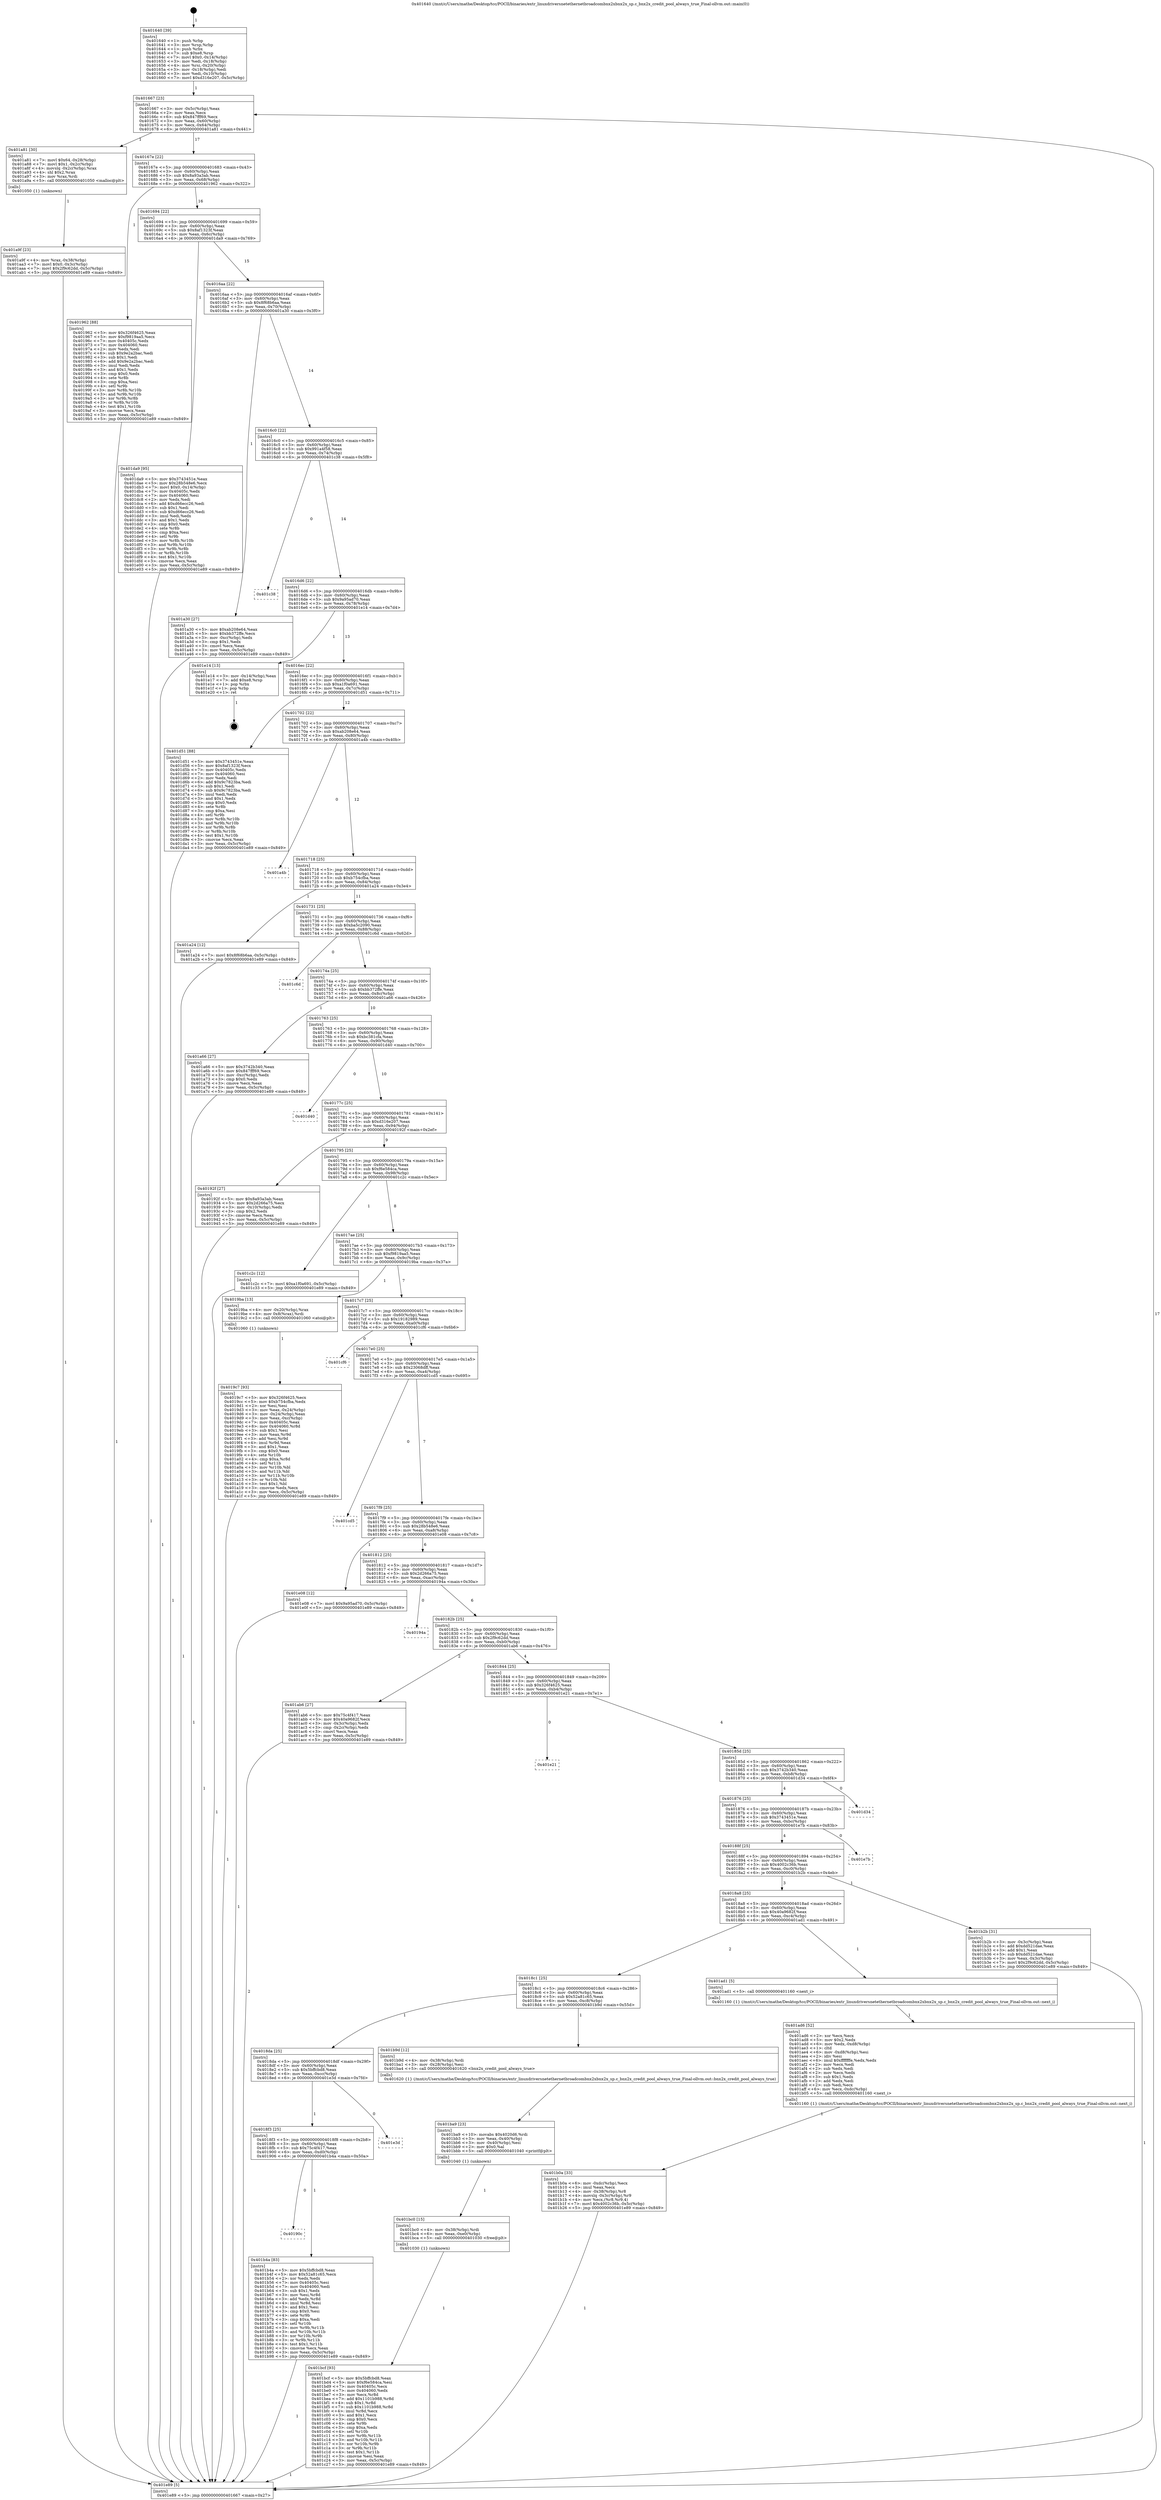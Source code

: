 digraph "0x401640" {
  label = "0x401640 (/mnt/c/Users/mathe/Desktop/tcc/POCII/binaries/extr_linuxdriversnetethernetbroadcombnx2xbnx2x_sp.c_bnx2x_credit_pool_always_true_Final-ollvm.out::main(0))"
  labelloc = "t"
  node[shape=record]

  Entry [label="",width=0.3,height=0.3,shape=circle,fillcolor=black,style=filled]
  "0x401667" [label="{
     0x401667 [23]\l
     | [instrs]\l
     &nbsp;&nbsp;0x401667 \<+3\>: mov -0x5c(%rbp),%eax\l
     &nbsp;&nbsp;0x40166a \<+2\>: mov %eax,%ecx\l
     &nbsp;&nbsp;0x40166c \<+6\>: sub $0x847fff69,%ecx\l
     &nbsp;&nbsp;0x401672 \<+3\>: mov %eax,-0x60(%rbp)\l
     &nbsp;&nbsp;0x401675 \<+3\>: mov %ecx,-0x64(%rbp)\l
     &nbsp;&nbsp;0x401678 \<+6\>: je 0000000000401a81 \<main+0x441\>\l
  }"]
  "0x401a81" [label="{
     0x401a81 [30]\l
     | [instrs]\l
     &nbsp;&nbsp;0x401a81 \<+7\>: movl $0x64,-0x28(%rbp)\l
     &nbsp;&nbsp;0x401a88 \<+7\>: movl $0x1,-0x2c(%rbp)\l
     &nbsp;&nbsp;0x401a8f \<+4\>: movslq -0x2c(%rbp),%rax\l
     &nbsp;&nbsp;0x401a93 \<+4\>: shl $0x2,%rax\l
     &nbsp;&nbsp;0x401a97 \<+3\>: mov %rax,%rdi\l
     &nbsp;&nbsp;0x401a9a \<+5\>: call 0000000000401050 \<malloc@plt\>\l
     | [calls]\l
     &nbsp;&nbsp;0x401050 \{1\} (unknown)\l
  }"]
  "0x40167e" [label="{
     0x40167e [22]\l
     | [instrs]\l
     &nbsp;&nbsp;0x40167e \<+5\>: jmp 0000000000401683 \<main+0x43\>\l
     &nbsp;&nbsp;0x401683 \<+3\>: mov -0x60(%rbp),%eax\l
     &nbsp;&nbsp;0x401686 \<+5\>: sub $0x8a93a3ab,%eax\l
     &nbsp;&nbsp;0x40168b \<+3\>: mov %eax,-0x68(%rbp)\l
     &nbsp;&nbsp;0x40168e \<+6\>: je 0000000000401962 \<main+0x322\>\l
  }"]
  Exit [label="",width=0.3,height=0.3,shape=circle,fillcolor=black,style=filled,peripheries=2]
  "0x401962" [label="{
     0x401962 [88]\l
     | [instrs]\l
     &nbsp;&nbsp;0x401962 \<+5\>: mov $0x326f4625,%eax\l
     &nbsp;&nbsp;0x401967 \<+5\>: mov $0xf9819aa5,%ecx\l
     &nbsp;&nbsp;0x40196c \<+7\>: mov 0x40405c,%edx\l
     &nbsp;&nbsp;0x401973 \<+7\>: mov 0x404060,%esi\l
     &nbsp;&nbsp;0x40197a \<+2\>: mov %edx,%edi\l
     &nbsp;&nbsp;0x40197c \<+6\>: sub $0x9e2a2bac,%edi\l
     &nbsp;&nbsp;0x401982 \<+3\>: sub $0x1,%edi\l
     &nbsp;&nbsp;0x401985 \<+6\>: add $0x9e2a2bac,%edi\l
     &nbsp;&nbsp;0x40198b \<+3\>: imul %edi,%edx\l
     &nbsp;&nbsp;0x40198e \<+3\>: and $0x1,%edx\l
     &nbsp;&nbsp;0x401991 \<+3\>: cmp $0x0,%edx\l
     &nbsp;&nbsp;0x401994 \<+4\>: sete %r8b\l
     &nbsp;&nbsp;0x401998 \<+3\>: cmp $0xa,%esi\l
     &nbsp;&nbsp;0x40199b \<+4\>: setl %r9b\l
     &nbsp;&nbsp;0x40199f \<+3\>: mov %r8b,%r10b\l
     &nbsp;&nbsp;0x4019a2 \<+3\>: and %r9b,%r10b\l
     &nbsp;&nbsp;0x4019a5 \<+3\>: xor %r9b,%r8b\l
     &nbsp;&nbsp;0x4019a8 \<+3\>: or %r8b,%r10b\l
     &nbsp;&nbsp;0x4019ab \<+4\>: test $0x1,%r10b\l
     &nbsp;&nbsp;0x4019af \<+3\>: cmovne %ecx,%eax\l
     &nbsp;&nbsp;0x4019b2 \<+3\>: mov %eax,-0x5c(%rbp)\l
     &nbsp;&nbsp;0x4019b5 \<+5\>: jmp 0000000000401e89 \<main+0x849\>\l
  }"]
  "0x401694" [label="{
     0x401694 [22]\l
     | [instrs]\l
     &nbsp;&nbsp;0x401694 \<+5\>: jmp 0000000000401699 \<main+0x59\>\l
     &nbsp;&nbsp;0x401699 \<+3\>: mov -0x60(%rbp),%eax\l
     &nbsp;&nbsp;0x40169c \<+5\>: sub $0x8af1323f,%eax\l
     &nbsp;&nbsp;0x4016a1 \<+3\>: mov %eax,-0x6c(%rbp)\l
     &nbsp;&nbsp;0x4016a4 \<+6\>: je 0000000000401da9 \<main+0x769\>\l
  }"]
  "0x401bcf" [label="{
     0x401bcf [93]\l
     | [instrs]\l
     &nbsp;&nbsp;0x401bcf \<+5\>: mov $0x5bffcbd8,%eax\l
     &nbsp;&nbsp;0x401bd4 \<+5\>: mov $0xf6e584ca,%esi\l
     &nbsp;&nbsp;0x401bd9 \<+7\>: mov 0x40405c,%ecx\l
     &nbsp;&nbsp;0x401be0 \<+7\>: mov 0x404060,%edx\l
     &nbsp;&nbsp;0x401be7 \<+3\>: mov %ecx,%r8d\l
     &nbsp;&nbsp;0x401bea \<+7\>: add $0x1101b988,%r8d\l
     &nbsp;&nbsp;0x401bf1 \<+4\>: sub $0x1,%r8d\l
     &nbsp;&nbsp;0x401bf5 \<+7\>: sub $0x1101b988,%r8d\l
     &nbsp;&nbsp;0x401bfc \<+4\>: imul %r8d,%ecx\l
     &nbsp;&nbsp;0x401c00 \<+3\>: and $0x1,%ecx\l
     &nbsp;&nbsp;0x401c03 \<+3\>: cmp $0x0,%ecx\l
     &nbsp;&nbsp;0x401c06 \<+4\>: sete %r9b\l
     &nbsp;&nbsp;0x401c0a \<+3\>: cmp $0xa,%edx\l
     &nbsp;&nbsp;0x401c0d \<+4\>: setl %r10b\l
     &nbsp;&nbsp;0x401c11 \<+3\>: mov %r9b,%r11b\l
     &nbsp;&nbsp;0x401c14 \<+3\>: and %r10b,%r11b\l
     &nbsp;&nbsp;0x401c17 \<+3\>: xor %r10b,%r9b\l
     &nbsp;&nbsp;0x401c1a \<+3\>: or %r9b,%r11b\l
     &nbsp;&nbsp;0x401c1d \<+4\>: test $0x1,%r11b\l
     &nbsp;&nbsp;0x401c21 \<+3\>: cmovne %esi,%eax\l
     &nbsp;&nbsp;0x401c24 \<+3\>: mov %eax,-0x5c(%rbp)\l
     &nbsp;&nbsp;0x401c27 \<+5\>: jmp 0000000000401e89 \<main+0x849\>\l
  }"]
  "0x401da9" [label="{
     0x401da9 [95]\l
     | [instrs]\l
     &nbsp;&nbsp;0x401da9 \<+5\>: mov $0x3743451e,%eax\l
     &nbsp;&nbsp;0x401dae \<+5\>: mov $0x28b548e6,%ecx\l
     &nbsp;&nbsp;0x401db3 \<+7\>: movl $0x0,-0x14(%rbp)\l
     &nbsp;&nbsp;0x401dba \<+7\>: mov 0x40405c,%edx\l
     &nbsp;&nbsp;0x401dc1 \<+7\>: mov 0x404060,%esi\l
     &nbsp;&nbsp;0x401dc8 \<+2\>: mov %edx,%edi\l
     &nbsp;&nbsp;0x401dca \<+6\>: add $0xd66ecc26,%edi\l
     &nbsp;&nbsp;0x401dd0 \<+3\>: sub $0x1,%edi\l
     &nbsp;&nbsp;0x401dd3 \<+6\>: sub $0xd66ecc26,%edi\l
     &nbsp;&nbsp;0x401dd9 \<+3\>: imul %edi,%edx\l
     &nbsp;&nbsp;0x401ddc \<+3\>: and $0x1,%edx\l
     &nbsp;&nbsp;0x401ddf \<+3\>: cmp $0x0,%edx\l
     &nbsp;&nbsp;0x401de2 \<+4\>: sete %r8b\l
     &nbsp;&nbsp;0x401de6 \<+3\>: cmp $0xa,%esi\l
     &nbsp;&nbsp;0x401de9 \<+4\>: setl %r9b\l
     &nbsp;&nbsp;0x401ded \<+3\>: mov %r8b,%r10b\l
     &nbsp;&nbsp;0x401df0 \<+3\>: and %r9b,%r10b\l
     &nbsp;&nbsp;0x401df3 \<+3\>: xor %r9b,%r8b\l
     &nbsp;&nbsp;0x401df6 \<+3\>: or %r8b,%r10b\l
     &nbsp;&nbsp;0x401df9 \<+4\>: test $0x1,%r10b\l
     &nbsp;&nbsp;0x401dfd \<+3\>: cmovne %ecx,%eax\l
     &nbsp;&nbsp;0x401e00 \<+3\>: mov %eax,-0x5c(%rbp)\l
     &nbsp;&nbsp;0x401e03 \<+5\>: jmp 0000000000401e89 \<main+0x849\>\l
  }"]
  "0x4016aa" [label="{
     0x4016aa [22]\l
     | [instrs]\l
     &nbsp;&nbsp;0x4016aa \<+5\>: jmp 00000000004016af \<main+0x6f\>\l
     &nbsp;&nbsp;0x4016af \<+3\>: mov -0x60(%rbp),%eax\l
     &nbsp;&nbsp;0x4016b2 \<+5\>: sub $0x8f68b6aa,%eax\l
     &nbsp;&nbsp;0x4016b7 \<+3\>: mov %eax,-0x70(%rbp)\l
     &nbsp;&nbsp;0x4016ba \<+6\>: je 0000000000401a30 \<main+0x3f0\>\l
  }"]
  "0x401bc0" [label="{
     0x401bc0 [15]\l
     | [instrs]\l
     &nbsp;&nbsp;0x401bc0 \<+4\>: mov -0x38(%rbp),%rdi\l
     &nbsp;&nbsp;0x401bc4 \<+6\>: mov %eax,-0xe0(%rbp)\l
     &nbsp;&nbsp;0x401bca \<+5\>: call 0000000000401030 \<free@plt\>\l
     | [calls]\l
     &nbsp;&nbsp;0x401030 \{1\} (unknown)\l
  }"]
  "0x401a30" [label="{
     0x401a30 [27]\l
     | [instrs]\l
     &nbsp;&nbsp;0x401a30 \<+5\>: mov $0xab208e64,%eax\l
     &nbsp;&nbsp;0x401a35 \<+5\>: mov $0xbb372ffe,%ecx\l
     &nbsp;&nbsp;0x401a3a \<+3\>: mov -0xc(%rbp),%edx\l
     &nbsp;&nbsp;0x401a3d \<+3\>: cmp $0x1,%edx\l
     &nbsp;&nbsp;0x401a40 \<+3\>: cmovl %ecx,%eax\l
     &nbsp;&nbsp;0x401a43 \<+3\>: mov %eax,-0x5c(%rbp)\l
     &nbsp;&nbsp;0x401a46 \<+5\>: jmp 0000000000401e89 \<main+0x849\>\l
  }"]
  "0x4016c0" [label="{
     0x4016c0 [22]\l
     | [instrs]\l
     &nbsp;&nbsp;0x4016c0 \<+5\>: jmp 00000000004016c5 \<main+0x85\>\l
     &nbsp;&nbsp;0x4016c5 \<+3\>: mov -0x60(%rbp),%eax\l
     &nbsp;&nbsp;0x4016c8 \<+5\>: sub $0x991a4f58,%eax\l
     &nbsp;&nbsp;0x4016cd \<+3\>: mov %eax,-0x74(%rbp)\l
     &nbsp;&nbsp;0x4016d0 \<+6\>: je 0000000000401c38 \<main+0x5f8\>\l
  }"]
  "0x401ba9" [label="{
     0x401ba9 [23]\l
     | [instrs]\l
     &nbsp;&nbsp;0x401ba9 \<+10\>: movabs $0x4020d6,%rdi\l
     &nbsp;&nbsp;0x401bb3 \<+3\>: mov %eax,-0x40(%rbp)\l
     &nbsp;&nbsp;0x401bb6 \<+3\>: mov -0x40(%rbp),%esi\l
     &nbsp;&nbsp;0x401bb9 \<+2\>: mov $0x0,%al\l
     &nbsp;&nbsp;0x401bbb \<+5\>: call 0000000000401040 \<printf@plt\>\l
     | [calls]\l
     &nbsp;&nbsp;0x401040 \{1\} (unknown)\l
  }"]
  "0x401c38" [label="{
     0x401c38\l
  }", style=dashed]
  "0x4016d6" [label="{
     0x4016d6 [22]\l
     | [instrs]\l
     &nbsp;&nbsp;0x4016d6 \<+5\>: jmp 00000000004016db \<main+0x9b\>\l
     &nbsp;&nbsp;0x4016db \<+3\>: mov -0x60(%rbp),%eax\l
     &nbsp;&nbsp;0x4016de \<+5\>: sub $0x9a95ad70,%eax\l
     &nbsp;&nbsp;0x4016e3 \<+3\>: mov %eax,-0x78(%rbp)\l
     &nbsp;&nbsp;0x4016e6 \<+6\>: je 0000000000401e14 \<main+0x7d4\>\l
  }"]
  "0x40190c" [label="{
     0x40190c\l
  }", style=dashed]
  "0x401e14" [label="{
     0x401e14 [13]\l
     | [instrs]\l
     &nbsp;&nbsp;0x401e14 \<+3\>: mov -0x14(%rbp),%eax\l
     &nbsp;&nbsp;0x401e17 \<+7\>: add $0xe8,%rsp\l
     &nbsp;&nbsp;0x401e1e \<+1\>: pop %rbx\l
     &nbsp;&nbsp;0x401e1f \<+1\>: pop %rbp\l
     &nbsp;&nbsp;0x401e20 \<+1\>: ret\l
  }"]
  "0x4016ec" [label="{
     0x4016ec [22]\l
     | [instrs]\l
     &nbsp;&nbsp;0x4016ec \<+5\>: jmp 00000000004016f1 \<main+0xb1\>\l
     &nbsp;&nbsp;0x4016f1 \<+3\>: mov -0x60(%rbp),%eax\l
     &nbsp;&nbsp;0x4016f4 \<+5\>: sub $0xa1f0a691,%eax\l
     &nbsp;&nbsp;0x4016f9 \<+3\>: mov %eax,-0x7c(%rbp)\l
     &nbsp;&nbsp;0x4016fc \<+6\>: je 0000000000401d51 \<main+0x711\>\l
  }"]
  "0x401b4a" [label="{
     0x401b4a [83]\l
     | [instrs]\l
     &nbsp;&nbsp;0x401b4a \<+5\>: mov $0x5bffcbd8,%eax\l
     &nbsp;&nbsp;0x401b4f \<+5\>: mov $0x52a81c65,%ecx\l
     &nbsp;&nbsp;0x401b54 \<+2\>: xor %edx,%edx\l
     &nbsp;&nbsp;0x401b56 \<+7\>: mov 0x40405c,%esi\l
     &nbsp;&nbsp;0x401b5d \<+7\>: mov 0x404060,%edi\l
     &nbsp;&nbsp;0x401b64 \<+3\>: sub $0x1,%edx\l
     &nbsp;&nbsp;0x401b67 \<+3\>: mov %esi,%r8d\l
     &nbsp;&nbsp;0x401b6a \<+3\>: add %edx,%r8d\l
     &nbsp;&nbsp;0x401b6d \<+4\>: imul %r8d,%esi\l
     &nbsp;&nbsp;0x401b71 \<+3\>: and $0x1,%esi\l
     &nbsp;&nbsp;0x401b74 \<+3\>: cmp $0x0,%esi\l
     &nbsp;&nbsp;0x401b77 \<+4\>: sete %r9b\l
     &nbsp;&nbsp;0x401b7b \<+3\>: cmp $0xa,%edi\l
     &nbsp;&nbsp;0x401b7e \<+4\>: setl %r10b\l
     &nbsp;&nbsp;0x401b82 \<+3\>: mov %r9b,%r11b\l
     &nbsp;&nbsp;0x401b85 \<+3\>: and %r10b,%r11b\l
     &nbsp;&nbsp;0x401b88 \<+3\>: xor %r10b,%r9b\l
     &nbsp;&nbsp;0x401b8b \<+3\>: or %r9b,%r11b\l
     &nbsp;&nbsp;0x401b8e \<+4\>: test $0x1,%r11b\l
     &nbsp;&nbsp;0x401b92 \<+3\>: cmovne %ecx,%eax\l
     &nbsp;&nbsp;0x401b95 \<+3\>: mov %eax,-0x5c(%rbp)\l
     &nbsp;&nbsp;0x401b98 \<+5\>: jmp 0000000000401e89 \<main+0x849\>\l
  }"]
  "0x401d51" [label="{
     0x401d51 [88]\l
     | [instrs]\l
     &nbsp;&nbsp;0x401d51 \<+5\>: mov $0x3743451e,%eax\l
     &nbsp;&nbsp;0x401d56 \<+5\>: mov $0x8af1323f,%ecx\l
     &nbsp;&nbsp;0x401d5b \<+7\>: mov 0x40405c,%edx\l
     &nbsp;&nbsp;0x401d62 \<+7\>: mov 0x404060,%esi\l
     &nbsp;&nbsp;0x401d69 \<+2\>: mov %edx,%edi\l
     &nbsp;&nbsp;0x401d6b \<+6\>: add $0x9c7823ba,%edi\l
     &nbsp;&nbsp;0x401d71 \<+3\>: sub $0x1,%edi\l
     &nbsp;&nbsp;0x401d74 \<+6\>: sub $0x9c7823ba,%edi\l
     &nbsp;&nbsp;0x401d7a \<+3\>: imul %edi,%edx\l
     &nbsp;&nbsp;0x401d7d \<+3\>: and $0x1,%edx\l
     &nbsp;&nbsp;0x401d80 \<+3\>: cmp $0x0,%edx\l
     &nbsp;&nbsp;0x401d83 \<+4\>: sete %r8b\l
     &nbsp;&nbsp;0x401d87 \<+3\>: cmp $0xa,%esi\l
     &nbsp;&nbsp;0x401d8a \<+4\>: setl %r9b\l
     &nbsp;&nbsp;0x401d8e \<+3\>: mov %r8b,%r10b\l
     &nbsp;&nbsp;0x401d91 \<+3\>: and %r9b,%r10b\l
     &nbsp;&nbsp;0x401d94 \<+3\>: xor %r9b,%r8b\l
     &nbsp;&nbsp;0x401d97 \<+3\>: or %r8b,%r10b\l
     &nbsp;&nbsp;0x401d9a \<+4\>: test $0x1,%r10b\l
     &nbsp;&nbsp;0x401d9e \<+3\>: cmovne %ecx,%eax\l
     &nbsp;&nbsp;0x401da1 \<+3\>: mov %eax,-0x5c(%rbp)\l
     &nbsp;&nbsp;0x401da4 \<+5\>: jmp 0000000000401e89 \<main+0x849\>\l
  }"]
  "0x401702" [label="{
     0x401702 [22]\l
     | [instrs]\l
     &nbsp;&nbsp;0x401702 \<+5\>: jmp 0000000000401707 \<main+0xc7\>\l
     &nbsp;&nbsp;0x401707 \<+3\>: mov -0x60(%rbp),%eax\l
     &nbsp;&nbsp;0x40170a \<+5\>: sub $0xab208e64,%eax\l
     &nbsp;&nbsp;0x40170f \<+3\>: mov %eax,-0x80(%rbp)\l
     &nbsp;&nbsp;0x401712 \<+6\>: je 0000000000401a4b \<main+0x40b\>\l
  }"]
  "0x4018f3" [label="{
     0x4018f3 [25]\l
     | [instrs]\l
     &nbsp;&nbsp;0x4018f3 \<+5\>: jmp 00000000004018f8 \<main+0x2b8\>\l
     &nbsp;&nbsp;0x4018f8 \<+3\>: mov -0x60(%rbp),%eax\l
     &nbsp;&nbsp;0x4018fb \<+5\>: sub $0x75c4f417,%eax\l
     &nbsp;&nbsp;0x401900 \<+6\>: mov %eax,-0xd0(%rbp)\l
     &nbsp;&nbsp;0x401906 \<+6\>: je 0000000000401b4a \<main+0x50a\>\l
  }"]
  "0x401a4b" [label="{
     0x401a4b\l
  }", style=dashed]
  "0x401718" [label="{
     0x401718 [25]\l
     | [instrs]\l
     &nbsp;&nbsp;0x401718 \<+5\>: jmp 000000000040171d \<main+0xdd\>\l
     &nbsp;&nbsp;0x40171d \<+3\>: mov -0x60(%rbp),%eax\l
     &nbsp;&nbsp;0x401720 \<+5\>: sub $0xb754cfba,%eax\l
     &nbsp;&nbsp;0x401725 \<+6\>: mov %eax,-0x84(%rbp)\l
     &nbsp;&nbsp;0x40172b \<+6\>: je 0000000000401a24 \<main+0x3e4\>\l
  }"]
  "0x401e3d" [label="{
     0x401e3d\l
  }", style=dashed]
  "0x401a24" [label="{
     0x401a24 [12]\l
     | [instrs]\l
     &nbsp;&nbsp;0x401a24 \<+7\>: movl $0x8f68b6aa,-0x5c(%rbp)\l
     &nbsp;&nbsp;0x401a2b \<+5\>: jmp 0000000000401e89 \<main+0x849\>\l
  }"]
  "0x401731" [label="{
     0x401731 [25]\l
     | [instrs]\l
     &nbsp;&nbsp;0x401731 \<+5\>: jmp 0000000000401736 \<main+0xf6\>\l
     &nbsp;&nbsp;0x401736 \<+3\>: mov -0x60(%rbp),%eax\l
     &nbsp;&nbsp;0x401739 \<+5\>: sub $0xba5c2090,%eax\l
     &nbsp;&nbsp;0x40173e \<+6\>: mov %eax,-0x88(%rbp)\l
     &nbsp;&nbsp;0x401744 \<+6\>: je 0000000000401c6d \<main+0x62d\>\l
  }"]
  "0x4018da" [label="{
     0x4018da [25]\l
     | [instrs]\l
     &nbsp;&nbsp;0x4018da \<+5\>: jmp 00000000004018df \<main+0x29f\>\l
     &nbsp;&nbsp;0x4018df \<+3\>: mov -0x60(%rbp),%eax\l
     &nbsp;&nbsp;0x4018e2 \<+5\>: sub $0x5bffcbd8,%eax\l
     &nbsp;&nbsp;0x4018e7 \<+6\>: mov %eax,-0xcc(%rbp)\l
     &nbsp;&nbsp;0x4018ed \<+6\>: je 0000000000401e3d \<main+0x7fd\>\l
  }"]
  "0x401c6d" [label="{
     0x401c6d\l
  }", style=dashed]
  "0x40174a" [label="{
     0x40174a [25]\l
     | [instrs]\l
     &nbsp;&nbsp;0x40174a \<+5\>: jmp 000000000040174f \<main+0x10f\>\l
     &nbsp;&nbsp;0x40174f \<+3\>: mov -0x60(%rbp),%eax\l
     &nbsp;&nbsp;0x401752 \<+5\>: sub $0xbb372ffe,%eax\l
     &nbsp;&nbsp;0x401757 \<+6\>: mov %eax,-0x8c(%rbp)\l
     &nbsp;&nbsp;0x40175d \<+6\>: je 0000000000401a66 \<main+0x426\>\l
  }"]
  "0x401b9d" [label="{
     0x401b9d [12]\l
     | [instrs]\l
     &nbsp;&nbsp;0x401b9d \<+4\>: mov -0x38(%rbp),%rdi\l
     &nbsp;&nbsp;0x401ba1 \<+3\>: mov -0x28(%rbp),%esi\l
     &nbsp;&nbsp;0x401ba4 \<+5\>: call 0000000000401620 \<bnx2x_credit_pool_always_true\>\l
     | [calls]\l
     &nbsp;&nbsp;0x401620 \{1\} (/mnt/c/Users/mathe/Desktop/tcc/POCII/binaries/extr_linuxdriversnetethernetbroadcombnx2xbnx2x_sp.c_bnx2x_credit_pool_always_true_Final-ollvm.out::bnx2x_credit_pool_always_true)\l
  }"]
  "0x401a66" [label="{
     0x401a66 [27]\l
     | [instrs]\l
     &nbsp;&nbsp;0x401a66 \<+5\>: mov $0x3742b340,%eax\l
     &nbsp;&nbsp;0x401a6b \<+5\>: mov $0x847fff69,%ecx\l
     &nbsp;&nbsp;0x401a70 \<+3\>: mov -0xc(%rbp),%edx\l
     &nbsp;&nbsp;0x401a73 \<+3\>: cmp $0x0,%edx\l
     &nbsp;&nbsp;0x401a76 \<+3\>: cmove %ecx,%eax\l
     &nbsp;&nbsp;0x401a79 \<+3\>: mov %eax,-0x5c(%rbp)\l
     &nbsp;&nbsp;0x401a7c \<+5\>: jmp 0000000000401e89 \<main+0x849\>\l
  }"]
  "0x401763" [label="{
     0x401763 [25]\l
     | [instrs]\l
     &nbsp;&nbsp;0x401763 \<+5\>: jmp 0000000000401768 \<main+0x128\>\l
     &nbsp;&nbsp;0x401768 \<+3\>: mov -0x60(%rbp),%eax\l
     &nbsp;&nbsp;0x40176b \<+5\>: sub $0xbc381cfa,%eax\l
     &nbsp;&nbsp;0x401770 \<+6\>: mov %eax,-0x90(%rbp)\l
     &nbsp;&nbsp;0x401776 \<+6\>: je 0000000000401d40 \<main+0x700\>\l
  }"]
  "0x401b0a" [label="{
     0x401b0a [33]\l
     | [instrs]\l
     &nbsp;&nbsp;0x401b0a \<+6\>: mov -0xdc(%rbp),%ecx\l
     &nbsp;&nbsp;0x401b10 \<+3\>: imul %eax,%ecx\l
     &nbsp;&nbsp;0x401b13 \<+4\>: mov -0x38(%rbp),%r8\l
     &nbsp;&nbsp;0x401b17 \<+4\>: movslq -0x3c(%rbp),%r9\l
     &nbsp;&nbsp;0x401b1b \<+4\>: mov %ecx,(%r8,%r9,4)\l
     &nbsp;&nbsp;0x401b1f \<+7\>: movl $0x4002c36b,-0x5c(%rbp)\l
     &nbsp;&nbsp;0x401b26 \<+5\>: jmp 0000000000401e89 \<main+0x849\>\l
  }"]
  "0x401d40" [label="{
     0x401d40\l
  }", style=dashed]
  "0x40177c" [label="{
     0x40177c [25]\l
     | [instrs]\l
     &nbsp;&nbsp;0x40177c \<+5\>: jmp 0000000000401781 \<main+0x141\>\l
     &nbsp;&nbsp;0x401781 \<+3\>: mov -0x60(%rbp),%eax\l
     &nbsp;&nbsp;0x401784 \<+5\>: sub $0xd316e207,%eax\l
     &nbsp;&nbsp;0x401789 \<+6\>: mov %eax,-0x94(%rbp)\l
     &nbsp;&nbsp;0x40178f \<+6\>: je 000000000040192f \<main+0x2ef\>\l
  }"]
  "0x401ad6" [label="{
     0x401ad6 [52]\l
     | [instrs]\l
     &nbsp;&nbsp;0x401ad6 \<+2\>: xor %ecx,%ecx\l
     &nbsp;&nbsp;0x401ad8 \<+5\>: mov $0x2,%edx\l
     &nbsp;&nbsp;0x401add \<+6\>: mov %edx,-0xd8(%rbp)\l
     &nbsp;&nbsp;0x401ae3 \<+1\>: cltd\l
     &nbsp;&nbsp;0x401ae4 \<+6\>: mov -0xd8(%rbp),%esi\l
     &nbsp;&nbsp;0x401aea \<+2\>: idiv %esi\l
     &nbsp;&nbsp;0x401aec \<+6\>: imul $0xfffffffe,%edx,%edx\l
     &nbsp;&nbsp;0x401af2 \<+2\>: mov %ecx,%edi\l
     &nbsp;&nbsp;0x401af4 \<+2\>: sub %edx,%edi\l
     &nbsp;&nbsp;0x401af6 \<+2\>: mov %ecx,%edx\l
     &nbsp;&nbsp;0x401af8 \<+3\>: sub $0x1,%edx\l
     &nbsp;&nbsp;0x401afb \<+2\>: add %edx,%edi\l
     &nbsp;&nbsp;0x401afd \<+2\>: sub %edi,%ecx\l
     &nbsp;&nbsp;0x401aff \<+6\>: mov %ecx,-0xdc(%rbp)\l
     &nbsp;&nbsp;0x401b05 \<+5\>: call 0000000000401160 \<next_i\>\l
     | [calls]\l
     &nbsp;&nbsp;0x401160 \{1\} (/mnt/c/Users/mathe/Desktop/tcc/POCII/binaries/extr_linuxdriversnetethernetbroadcombnx2xbnx2x_sp.c_bnx2x_credit_pool_always_true_Final-ollvm.out::next_i)\l
  }"]
  "0x40192f" [label="{
     0x40192f [27]\l
     | [instrs]\l
     &nbsp;&nbsp;0x40192f \<+5\>: mov $0x8a93a3ab,%eax\l
     &nbsp;&nbsp;0x401934 \<+5\>: mov $0x2d266a75,%ecx\l
     &nbsp;&nbsp;0x401939 \<+3\>: mov -0x10(%rbp),%edx\l
     &nbsp;&nbsp;0x40193c \<+3\>: cmp $0x2,%edx\l
     &nbsp;&nbsp;0x40193f \<+3\>: cmovne %ecx,%eax\l
     &nbsp;&nbsp;0x401942 \<+3\>: mov %eax,-0x5c(%rbp)\l
     &nbsp;&nbsp;0x401945 \<+5\>: jmp 0000000000401e89 \<main+0x849\>\l
  }"]
  "0x401795" [label="{
     0x401795 [25]\l
     | [instrs]\l
     &nbsp;&nbsp;0x401795 \<+5\>: jmp 000000000040179a \<main+0x15a\>\l
     &nbsp;&nbsp;0x40179a \<+3\>: mov -0x60(%rbp),%eax\l
     &nbsp;&nbsp;0x40179d \<+5\>: sub $0xf6e584ca,%eax\l
     &nbsp;&nbsp;0x4017a2 \<+6\>: mov %eax,-0x98(%rbp)\l
     &nbsp;&nbsp;0x4017a8 \<+6\>: je 0000000000401c2c \<main+0x5ec\>\l
  }"]
  "0x401e89" [label="{
     0x401e89 [5]\l
     | [instrs]\l
     &nbsp;&nbsp;0x401e89 \<+5\>: jmp 0000000000401667 \<main+0x27\>\l
  }"]
  "0x401640" [label="{
     0x401640 [39]\l
     | [instrs]\l
     &nbsp;&nbsp;0x401640 \<+1\>: push %rbp\l
     &nbsp;&nbsp;0x401641 \<+3\>: mov %rsp,%rbp\l
     &nbsp;&nbsp;0x401644 \<+1\>: push %rbx\l
     &nbsp;&nbsp;0x401645 \<+7\>: sub $0xe8,%rsp\l
     &nbsp;&nbsp;0x40164c \<+7\>: movl $0x0,-0x14(%rbp)\l
     &nbsp;&nbsp;0x401653 \<+3\>: mov %edi,-0x18(%rbp)\l
     &nbsp;&nbsp;0x401656 \<+4\>: mov %rsi,-0x20(%rbp)\l
     &nbsp;&nbsp;0x40165a \<+3\>: mov -0x18(%rbp),%edi\l
     &nbsp;&nbsp;0x40165d \<+3\>: mov %edi,-0x10(%rbp)\l
     &nbsp;&nbsp;0x401660 \<+7\>: movl $0xd316e207,-0x5c(%rbp)\l
  }"]
  "0x4018c1" [label="{
     0x4018c1 [25]\l
     | [instrs]\l
     &nbsp;&nbsp;0x4018c1 \<+5\>: jmp 00000000004018c6 \<main+0x286\>\l
     &nbsp;&nbsp;0x4018c6 \<+3\>: mov -0x60(%rbp),%eax\l
     &nbsp;&nbsp;0x4018c9 \<+5\>: sub $0x52a81c65,%eax\l
     &nbsp;&nbsp;0x4018ce \<+6\>: mov %eax,-0xc8(%rbp)\l
     &nbsp;&nbsp;0x4018d4 \<+6\>: je 0000000000401b9d \<main+0x55d\>\l
  }"]
  "0x401c2c" [label="{
     0x401c2c [12]\l
     | [instrs]\l
     &nbsp;&nbsp;0x401c2c \<+7\>: movl $0xa1f0a691,-0x5c(%rbp)\l
     &nbsp;&nbsp;0x401c33 \<+5\>: jmp 0000000000401e89 \<main+0x849\>\l
  }"]
  "0x4017ae" [label="{
     0x4017ae [25]\l
     | [instrs]\l
     &nbsp;&nbsp;0x4017ae \<+5\>: jmp 00000000004017b3 \<main+0x173\>\l
     &nbsp;&nbsp;0x4017b3 \<+3\>: mov -0x60(%rbp),%eax\l
     &nbsp;&nbsp;0x4017b6 \<+5\>: sub $0xf9819aa5,%eax\l
     &nbsp;&nbsp;0x4017bb \<+6\>: mov %eax,-0x9c(%rbp)\l
     &nbsp;&nbsp;0x4017c1 \<+6\>: je 00000000004019ba \<main+0x37a\>\l
  }"]
  "0x401ad1" [label="{
     0x401ad1 [5]\l
     | [instrs]\l
     &nbsp;&nbsp;0x401ad1 \<+5\>: call 0000000000401160 \<next_i\>\l
     | [calls]\l
     &nbsp;&nbsp;0x401160 \{1\} (/mnt/c/Users/mathe/Desktop/tcc/POCII/binaries/extr_linuxdriversnetethernetbroadcombnx2xbnx2x_sp.c_bnx2x_credit_pool_always_true_Final-ollvm.out::next_i)\l
  }"]
  "0x4019ba" [label="{
     0x4019ba [13]\l
     | [instrs]\l
     &nbsp;&nbsp;0x4019ba \<+4\>: mov -0x20(%rbp),%rax\l
     &nbsp;&nbsp;0x4019be \<+4\>: mov 0x8(%rax),%rdi\l
     &nbsp;&nbsp;0x4019c2 \<+5\>: call 0000000000401060 \<atoi@plt\>\l
     | [calls]\l
     &nbsp;&nbsp;0x401060 \{1\} (unknown)\l
  }"]
  "0x4017c7" [label="{
     0x4017c7 [25]\l
     | [instrs]\l
     &nbsp;&nbsp;0x4017c7 \<+5\>: jmp 00000000004017cc \<main+0x18c\>\l
     &nbsp;&nbsp;0x4017cc \<+3\>: mov -0x60(%rbp),%eax\l
     &nbsp;&nbsp;0x4017cf \<+5\>: sub $0x19182989,%eax\l
     &nbsp;&nbsp;0x4017d4 \<+6\>: mov %eax,-0xa0(%rbp)\l
     &nbsp;&nbsp;0x4017da \<+6\>: je 0000000000401cf6 \<main+0x6b6\>\l
  }"]
  "0x4019c7" [label="{
     0x4019c7 [93]\l
     | [instrs]\l
     &nbsp;&nbsp;0x4019c7 \<+5\>: mov $0x326f4625,%ecx\l
     &nbsp;&nbsp;0x4019cc \<+5\>: mov $0xb754cfba,%edx\l
     &nbsp;&nbsp;0x4019d1 \<+2\>: xor %esi,%esi\l
     &nbsp;&nbsp;0x4019d3 \<+3\>: mov %eax,-0x24(%rbp)\l
     &nbsp;&nbsp;0x4019d6 \<+3\>: mov -0x24(%rbp),%eax\l
     &nbsp;&nbsp;0x4019d9 \<+3\>: mov %eax,-0xc(%rbp)\l
     &nbsp;&nbsp;0x4019dc \<+7\>: mov 0x40405c,%eax\l
     &nbsp;&nbsp;0x4019e3 \<+8\>: mov 0x404060,%r8d\l
     &nbsp;&nbsp;0x4019eb \<+3\>: sub $0x1,%esi\l
     &nbsp;&nbsp;0x4019ee \<+3\>: mov %eax,%r9d\l
     &nbsp;&nbsp;0x4019f1 \<+3\>: add %esi,%r9d\l
     &nbsp;&nbsp;0x4019f4 \<+4\>: imul %r9d,%eax\l
     &nbsp;&nbsp;0x4019f8 \<+3\>: and $0x1,%eax\l
     &nbsp;&nbsp;0x4019fb \<+3\>: cmp $0x0,%eax\l
     &nbsp;&nbsp;0x4019fe \<+4\>: sete %r10b\l
     &nbsp;&nbsp;0x401a02 \<+4\>: cmp $0xa,%r8d\l
     &nbsp;&nbsp;0x401a06 \<+4\>: setl %r11b\l
     &nbsp;&nbsp;0x401a0a \<+3\>: mov %r10b,%bl\l
     &nbsp;&nbsp;0x401a0d \<+3\>: and %r11b,%bl\l
     &nbsp;&nbsp;0x401a10 \<+3\>: xor %r11b,%r10b\l
     &nbsp;&nbsp;0x401a13 \<+3\>: or %r10b,%bl\l
     &nbsp;&nbsp;0x401a16 \<+3\>: test $0x1,%bl\l
     &nbsp;&nbsp;0x401a19 \<+3\>: cmovne %edx,%ecx\l
     &nbsp;&nbsp;0x401a1c \<+3\>: mov %ecx,-0x5c(%rbp)\l
     &nbsp;&nbsp;0x401a1f \<+5\>: jmp 0000000000401e89 \<main+0x849\>\l
  }"]
  "0x401a9f" [label="{
     0x401a9f [23]\l
     | [instrs]\l
     &nbsp;&nbsp;0x401a9f \<+4\>: mov %rax,-0x38(%rbp)\l
     &nbsp;&nbsp;0x401aa3 \<+7\>: movl $0x0,-0x3c(%rbp)\l
     &nbsp;&nbsp;0x401aaa \<+7\>: movl $0x2f9c62dd,-0x5c(%rbp)\l
     &nbsp;&nbsp;0x401ab1 \<+5\>: jmp 0000000000401e89 \<main+0x849\>\l
  }"]
  "0x4018a8" [label="{
     0x4018a8 [25]\l
     | [instrs]\l
     &nbsp;&nbsp;0x4018a8 \<+5\>: jmp 00000000004018ad \<main+0x26d\>\l
     &nbsp;&nbsp;0x4018ad \<+3\>: mov -0x60(%rbp),%eax\l
     &nbsp;&nbsp;0x4018b0 \<+5\>: sub $0x40a9682f,%eax\l
     &nbsp;&nbsp;0x4018b5 \<+6\>: mov %eax,-0xc4(%rbp)\l
     &nbsp;&nbsp;0x4018bb \<+6\>: je 0000000000401ad1 \<main+0x491\>\l
  }"]
  "0x401cf6" [label="{
     0x401cf6\l
  }", style=dashed]
  "0x4017e0" [label="{
     0x4017e0 [25]\l
     | [instrs]\l
     &nbsp;&nbsp;0x4017e0 \<+5\>: jmp 00000000004017e5 \<main+0x1a5\>\l
     &nbsp;&nbsp;0x4017e5 \<+3\>: mov -0x60(%rbp),%eax\l
     &nbsp;&nbsp;0x4017e8 \<+5\>: sub $0x23068dff,%eax\l
     &nbsp;&nbsp;0x4017ed \<+6\>: mov %eax,-0xa4(%rbp)\l
     &nbsp;&nbsp;0x4017f3 \<+6\>: je 0000000000401cd5 \<main+0x695\>\l
  }"]
  "0x401b2b" [label="{
     0x401b2b [31]\l
     | [instrs]\l
     &nbsp;&nbsp;0x401b2b \<+3\>: mov -0x3c(%rbp),%eax\l
     &nbsp;&nbsp;0x401b2e \<+5\>: add $0xdd521dae,%eax\l
     &nbsp;&nbsp;0x401b33 \<+3\>: add $0x1,%eax\l
     &nbsp;&nbsp;0x401b36 \<+5\>: sub $0xdd521dae,%eax\l
     &nbsp;&nbsp;0x401b3b \<+3\>: mov %eax,-0x3c(%rbp)\l
     &nbsp;&nbsp;0x401b3e \<+7\>: movl $0x2f9c62dd,-0x5c(%rbp)\l
     &nbsp;&nbsp;0x401b45 \<+5\>: jmp 0000000000401e89 \<main+0x849\>\l
  }"]
  "0x401cd5" [label="{
     0x401cd5\l
  }", style=dashed]
  "0x4017f9" [label="{
     0x4017f9 [25]\l
     | [instrs]\l
     &nbsp;&nbsp;0x4017f9 \<+5\>: jmp 00000000004017fe \<main+0x1be\>\l
     &nbsp;&nbsp;0x4017fe \<+3\>: mov -0x60(%rbp),%eax\l
     &nbsp;&nbsp;0x401801 \<+5\>: sub $0x28b548e6,%eax\l
     &nbsp;&nbsp;0x401806 \<+6\>: mov %eax,-0xa8(%rbp)\l
     &nbsp;&nbsp;0x40180c \<+6\>: je 0000000000401e08 \<main+0x7c8\>\l
  }"]
  "0x40188f" [label="{
     0x40188f [25]\l
     | [instrs]\l
     &nbsp;&nbsp;0x40188f \<+5\>: jmp 0000000000401894 \<main+0x254\>\l
     &nbsp;&nbsp;0x401894 \<+3\>: mov -0x60(%rbp),%eax\l
     &nbsp;&nbsp;0x401897 \<+5\>: sub $0x4002c36b,%eax\l
     &nbsp;&nbsp;0x40189c \<+6\>: mov %eax,-0xc0(%rbp)\l
     &nbsp;&nbsp;0x4018a2 \<+6\>: je 0000000000401b2b \<main+0x4eb\>\l
  }"]
  "0x401e08" [label="{
     0x401e08 [12]\l
     | [instrs]\l
     &nbsp;&nbsp;0x401e08 \<+7\>: movl $0x9a95ad70,-0x5c(%rbp)\l
     &nbsp;&nbsp;0x401e0f \<+5\>: jmp 0000000000401e89 \<main+0x849\>\l
  }"]
  "0x401812" [label="{
     0x401812 [25]\l
     | [instrs]\l
     &nbsp;&nbsp;0x401812 \<+5\>: jmp 0000000000401817 \<main+0x1d7\>\l
     &nbsp;&nbsp;0x401817 \<+3\>: mov -0x60(%rbp),%eax\l
     &nbsp;&nbsp;0x40181a \<+5\>: sub $0x2d266a75,%eax\l
     &nbsp;&nbsp;0x40181f \<+6\>: mov %eax,-0xac(%rbp)\l
     &nbsp;&nbsp;0x401825 \<+6\>: je 000000000040194a \<main+0x30a\>\l
  }"]
  "0x401e7b" [label="{
     0x401e7b\l
  }", style=dashed]
  "0x40194a" [label="{
     0x40194a\l
  }", style=dashed]
  "0x40182b" [label="{
     0x40182b [25]\l
     | [instrs]\l
     &nbsp;&nbsp;0x40182b \<+5\>: jmp 0000000000401830 \<main+0x1f0\>\l
     &nbsp;&nbsp;0x401830 \<+3\>: mov -0x60(%rbp),%eax\l
     &nbsp;&nbsp;0x401833 \<+5\>: sub $0x2f9c62dd,%eax\l
     &nbsp;&nbsp;0x401838 \<+6\>: mov %eax,-0xb0(%rbp)\l
     &nbsp;&nbsp;0x40183e \<+6\>: je 0000000000401ab6 \<main+0x476\>\l
  }"]
  "0x401876" [label="{
     0x401876 [25]\l
     | [instrs]\l
     &nbsp;&nbsp;0x401876 \<+5\>: jmp 000000000040187b \<main+0x23b\>\l
     &nbsp;&nbsp;0x40187b \<+3\>: mov -0x60(%rbp),%eax\l
     &nbsp;&nbsp;0x40187e \<+5\>: sub $0x3743451e,%eax\l
     &nbsp;&nbsp;0x401883 \<+6\>: mov %eax,-0xbc(%rbp)\l
     &nbsp;&nbsp;0x401889 \<+6\>: je 0000000000401e7b \<main+0x83b\>\l
  }"]
  "0x401ab6" [label="{
     0x401ab6 [27]\l
     | [instrs]\l
     &nbsp;&nbsp;0x401ab6 \<+5\>: mov $0x75c4f417,%eax\l
     &nbsp;&nbsp;0x401abb \<+5\>: mov $0x40a9682f,%ecx\l
     &nbsp;&nbsp;0x401ac0 \<+3\>: mov -0x3c(%rbp),%edx\l
     &nbsp;&nbsp;0x401ac3 \<+3\>: cmp -0x2c(%rbp),%edx\l
     &nbsp;&nbsp;0x401ac6 \<+3\>: cmovl %ecx,%eax\l
     &nbsp;&nbsp;0x401ac9 \<+3\>: mov %eax,-0x5c(%rbp)\l
     &nbsp;&nbsp;0x401acc \<+5\>: jmp 0000000000401e89 \<main+0x849\>\l
  }"]
  "0x401844" [label="{
     0x401844 [25]\l
     | [instrs]\l
     &nbsp;&nbsp;0x401844 \<+5\>: jmp 0000000000401849 \<main+0x209\>\l
     &nbsp;&nbsp;0x401849 \<+3\>: mov -0x60(%rbp),%eax\l
     &nbsp;&nbsp;0x40184c \<+5\>: sub $0x326f4625,%eax\l
     &nbsp;&nbsp;0x401851 \<+6\>: mov %eax,-0xb4(%rbp)\l
     &nbsp;&nbsp;0x401857 \<+6\>: je 0000000000401e21 \<main+0x7e1\>\l
  }"]
  "0x401d34" [label="{
     0x401d34\l
  }", style=dashed]
  "0x401e21" [label="{
     0x401e21\l
  }", style=dashed]
  "0x40185d" [label="{
     0x40185d [25]\l
     | [instrs]\l
     &nbsp;&nbsp;0x40185d \<+5\>: jmp 0000000000401862 \<main+0x222\>\l
     &nbsp;&nbsp;0x401862 \<+3\>: mov -0x60(%rbp),%eax\l
     &nbsp;&nbsp;0x401865 \<+5\>: sub $0x3742b340,%eax\l
     &nbsp;&nbsp;0x40186a \<+6\>: mov %eax,-0xb8(%rbp)\l
     &nbsp;&nbsp;0x401870 \<+6\>: je 0000000000401d34 \<main+0x6f4\>\l
  }"]
  Entry -> "0x401640" [label=" 1"]
  "0x401667" -> "0x401a81" [label=" 1"]
  "0x401667" -> "0x40167e" [label=" 17"]
  "0x401e14" -> Exit [label=" 1"]
  "0x40167e" -> "0x401962" [label=" 1"]
  "0x40167e" -> "0x401694" [label=" 16"]
  "0x401e08" -> "0x401e89" [label=" 1"]
  "0x401694" -> "0x401da9" [label=" 1"]
  "0x401694" -> "0x4016aa" [label=" 15"]
  "0x401da9" -> "0x401e89" [label=" 1"]
  "0x4016aa" -> "0x401a30" [label=" 1"]
  "0x4016aa" -> "0x4016c0" [label=" 14"]
  "0x401d51" -> "0x401e89" [label=" 1"]
  "0x4016c0" -> "0x401c38" [label=" 0"]
  "0x4016c0" -> "0x4016d6" [label=" 14"]
  "0x401c2c" -> "0x401e89" [label=" 1"]
  "0x4016d6" -> "0x401e14" [label=" 1"]
  "0x4016d6" -> "0x4016ec" [label=" 13"]
  "0x401bcf" -> "0x401e89" [label=" 1"]
  "0x4016ec" -> "0x401d51" [label=" 1"]
  "0x4016ec" -> "0x401702" [label=" 12"]
  "0x401bc0" -> "0x401bcf" [label=" 1"]
  "0x401702" -> "0x401a4b" [label=" 0"]
  "0x401702" -> "0x401718" [label=" 12"]
  "0x401b9d" -> "0x401ba9" [label=" 1"]
  "0x401718" -> "0x401a24" [label=" 1"]
  "0x401718" -> "0x401731" [label=" 11"]
  "0x401b4a" -> "0x401e89" [label=" 1"]
  "0x401731" -> "0x401c6d" [label=" 0"]
  "0x401731" -> "0x40174a" [label=" 11"]
  "0x4018f3" -> "0x401b4a" [label=" 1"]
  "0x40174a" -> "0x401a66" [label=" 1"]
  "0x40174a" -> "0x401763" [label=" 10"]
  "0x401ba9" -> "0x401bc0" [label=" 1"]
  "0x401763" -> "0x401d40" [label=" 0"]
  "0x401763" -> "0x40177c" [label=" 10"]
  "0x4018da" -> "0x401e3d" [label=" 0"]
  "0x40177c" -> "0x40192f" [label=" 1"]
  "0x40177c" -> "0x401795" [label=" 9"]
  "0x40192f" -> "0x401e89" [label=" 1"]
  "0x401640" -> "0x401667" [label=" 1"]
  "0x401e89" -> "0x401667" [label=" 17"]
  "0x401962" -> "0x401e89" [label=" 1"]
  "0x4018f3" -> "0x40190c" [label=" 0"]
  "0x401795" -> "0x401c2c" [label=" 1"]
  "0x401795" -> "0x4017ae" [label=" 8"]
  "0x4018c1" -> "0x4018da" [label=" 1"]
  "0x4017ae" -> "0x4019ba" [label=" 1"]
  "0x4017ae" -> "0x4017c7" [label=" 7"]
  "0x4019ba" -> "0x4019c7" [label=" 1"]
  "0x4019c7" -> "0x401e89" [label=" 1"]
  "0x401a24" -> "0x401e89" [label=" 1"]
  "0x401a30" -> "0x401e89" [label=" 1"]
  "0x401a66" -> "0x401e89" [label=" 1"]
  "0x401a81" -> "0x401a9f" [label=" 1"]
  "0x401a9f" -> "0x401e89" [label=" 1"]
  "0x4018c1" -> "0x401b9d" [label=" 1"]
  "0x4017c7" -> "0x401cf6" [label=" 0"]
  "0x4017c7" -> "0x4017e0" [label=" 7"]
  "0x401b2b" -> "0x401e89" [label=" 1"]
  "0x4017e0" -> "0x401cd5" [label=" 0"]
  "0x4017e0" -> "0x4017f9" [label=" 7"]
  "0x401b0a" -> "0x401e89" [label=" 1"]
  "0x4017f9" -> "0x401e08" [label=" 1"]
  "0x4017f9" -> "0x401812" [label=" 6"]
  "0x401ad1" -> "0x401ad6" [label=" 1"]
  "0x401812" -> "0x40194a" [label=" 0"]
  "0x401812" -> "0x40182b" [label=" 6"]
  "0x4018a8" -> "0x4018c1" [label=" 2"]
  "0x40182b" -> "0x401ab6" [label=" 2"]
  "0x40182b" -> "0x401844" [label=" 4"]
  "0x401ab6" -> "0x401e89" [label=" 2"]
  "0x4018da" -> "0x4018f3" [label=" 1"]
  "0x401844" -> "0x401e21" [label=" 0"]
  "0x401844" -> "0x40185d" [label=" 4"]
  "0x40188f" -> "0x4018a8" [label=" 3"]
  "0x40185d" -> "0x401d34" [label=" 0"]
  "0x40185d" -> "0x401876" [label=" 4"]
  "0x4018a8" -> "0x401ad1" [label=" 1"]
  "0x401876" -> "0x401e7b" [label=" 0"]
  "0x401876" -> "0x40188f" [label=" 4"]
  "0x401ad6" -> "0x401b0a" [label=" 1"]
  "0x40188f" -> "0x401b2b" [label=" 1"]
}
